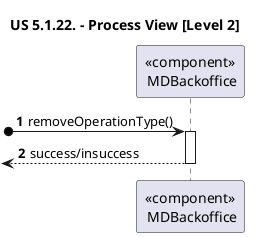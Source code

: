 @startuml

title "US 5.1.22. - Process View [Level 2]"

autonumber

participant "<<component>>\n MDBackoffice" as bo

[o-> bo: removeOperationType()
activate bo

<-- bo: success/insuccess
deactivate bo
@enduml